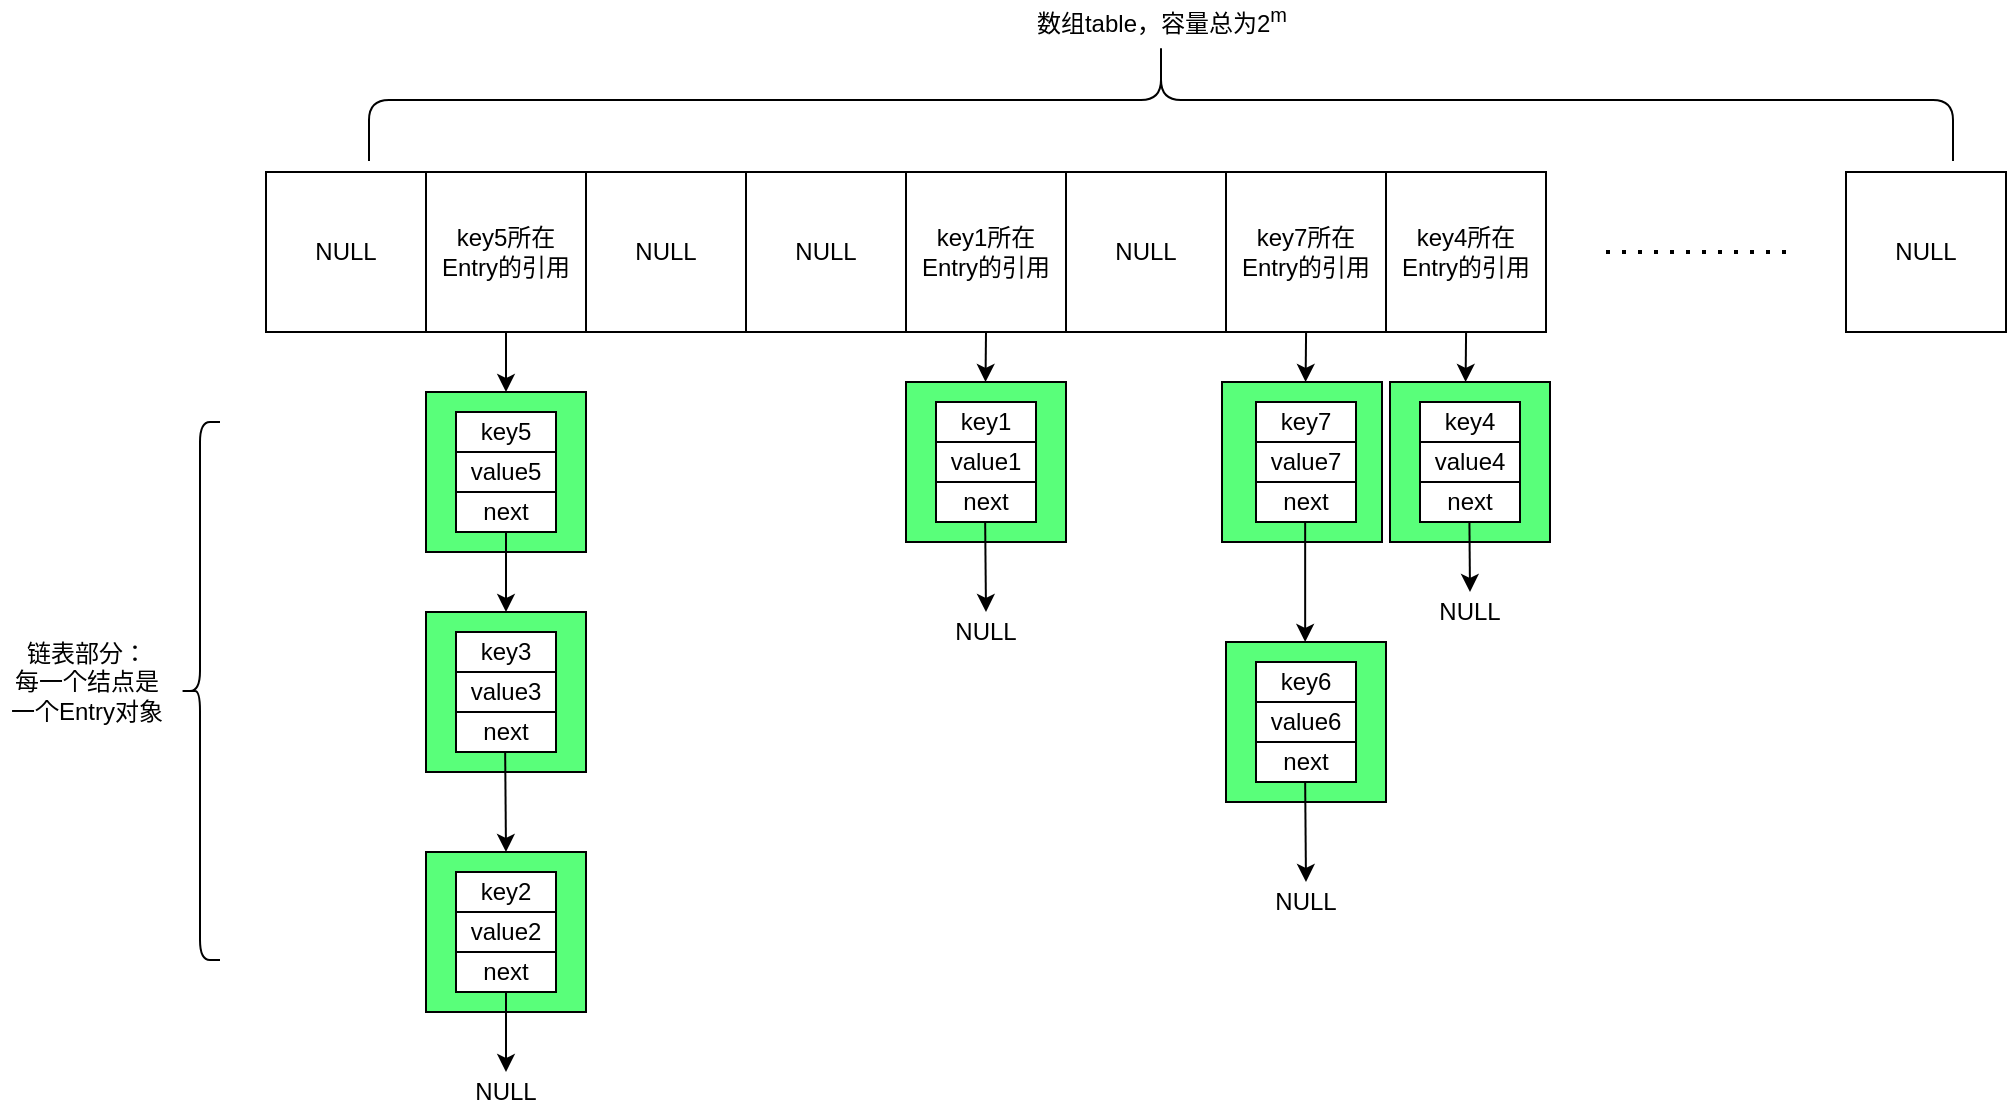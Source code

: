 <mxfile version="13.7.9" type="device"><diagram id="QOWhuGPhOIGB5gB9VtuL" name="jdk1.7"><mxGraphModel dx="1292" dy="779" grid="0" gridSize="10" guides="1" tooltips="1" connect="1" arrows="1" fold="1" page="0" pageScale="1" pageWidth="827" pageHeight="1169" math="0" shadow="0"><root><mxCell id="0"/><mxCell id="1" parent="0"/><mxCell id="nfsXfOlg-AURWKfcCwbI-2" value="key5所在&lt;br&gt;Entry的引用" style="whiteSpace=wrap;html=1;aspect=fixed;" vertex="1" parent="1"><mxGeometry x="360" y="210" width="80" height="80" as="geometry"/></mxCell><mxCell id="nfsXfOlg-AURWKfcCwbI-19" value="" style="whiteSpace=wrap;html=1;aspect=fixed;fillColor=#59FF7A;" vertex="1" parent="1"><mxGeometry x="360" y="320" width="80" height="80" as="geometry"/></mxCell><mxCell id="nfsXfOlg-AURWKfcCwbI-1" value="NULL" style="whiteSpace=wrap;html=1;aspect=fixed;" vertex="1" parent="1"><mxGeometry x="280" y="210" width="80" height="80" as="geometry"/></mxCell><mxCell id="nfsXfOlg-AURWKfcCwbI-3" value="NULL" style="whiteSpace=wrap;html=1;aspect=fixed;" vertex="1" parent="1"><mxGeometry x="440" y="210" width="80" height="80" as="geometry"/></mxCell><mxCell id="nfsXfOlg-AURWKfcCwbI-4" value="NULL" style="whiteSpace=wrap;html=1;aspect=fixed;" vertex="1" parent="1"><mxGeometry x="520" y="210" width="80" height="80" as="geometry"/></mxCell><mxCell id="nfsXfOlg-AURWKfcCwbI-5" value="&lt;span&gt;key1所在&lt;/span&gt;&lt;br&gt;&lt;span&gt;Entry的引用&lt;/span&gt;" style="whiteSpace=wrap;html=1;aspect=fixed;" vertex="1" parent="1"><mxGeometry x="600" y="210" width="80" height="80" as="geometry"/></mxCell><mxCell id="nfsXfOlg-AURWKfcCwbI-6" value="NULL" style="whiteSpace=wrap;html=1;aspect=fixed;" vertex="1" parent="1"><mxGeometry x="680" y="210" width="80" height="80" as="geometry"/></mxCell><mxCell id="nfsXfOlg-AURWKfcCwbI-7" value="&lt;span&gt;key7所在&lt;/span&gt;&lt;br&gt;&lt;span&gt;Entry的引用&lt;/span&gt;" style="whiteSpace=wrap;html=1;aspect=fixed;" vertex="1" parent="1"><mxGeometry x="760" y="210" width="80" height="80" as="geometry"/></mxCell><mxCell id="nfsXfOlg-AURWKfcCwbI-8" value="&lt;span&gt;key4所在&lt;/span&gt;&lt;br&gt;&lt;span&gt;Entry的引用&lt;/span&gt;" style="whiteSpace=wrap;html=1;aspect=fixed;" vertex="1" parent="1"><mxGeometry x="840" y="210" width="80" height="80" as="geometry"/></mxCell><mxCell id="nfsXfOlg-AURWKfcCwbI-9" value="" style="endArrow=none;dashed=1;html=1;dashPattern=1 3;strokeWidth=2;" edge="1" parent="1"><mxGeometry width="50" height="50" relative="1" as="geometry"><mxPoint x="950" y="250" as="sourcePoint"/><mxPoint x="1040" y="250" as="targetPoint"/></mxGeometry></mxCell><mxCell id="nfsXfOlg-AURWKfcCwbI-10" value="NULL" style="whiteSpace=wrap;html=1;aspect=fixed;" vertex="1" parent="1"><mxGeometry x="1070" y="210" width="80" height="80" as="geometry"/></mxCell><mxCell id="nfsXfOlg-AURWKfcCwbI-15" value="数组table，容量总为2&lt;sup&gt;m&lt;/sup&gt;" style="text;html=1;strokeColor=none;fillColor=none;align=center;verticalAlign=middle;whiteSpace=wrap;rounded=0;" vertex="1" parent="1"><mxGeometry x="642.5" y="124" width="170" height="20" as="geometry"/></mxCell><mxCell id="nfsXfOlg-AURWKfcCwbI-20" value="" style="whiteSpace=wrap;html=1;aspect=fixed;fillColor=#59FF7A;" vertex="1" parent="1"><mxGeometry x="360" y="430" width="80" height="80" as="geometry"/></mxCell><mxCell id="nfsXfOlg-AURWKfcCwbI-21" value="key3" style="rounded=0;whiteSpace=wrap;html=1;" vertex="1" parent="1"><mxGeometry x="375" y="440" width="50" height="20" as="geometry"/></mxCell><mxCell id="nfsXfOlg-AURWKfcCwbI-22" value="value3" style="rounded=0;whiteSpace=wrap;html=1;" vertex="1" parent="1"><mxGeometry x="375" y="460" width="50" height="20" as="geometry"/></mxCell><mxCell id="nfsXfOlg-AURWKfcCwbI-23" value="next" style="rounded=0;whiteSpace=wrap;html=1;" vertex="1" parent="1"><mxGeometry x="375" y="480" width="50" height="20" as="geometry"/></mxCell><mxCell id="nfsXfOlg-AURWKfcCwbI-24" value="" style="whiteSpace=wrap;html=1;aspect=fixed;fillColor=#59FF7A;" vertex="1" parent="1"><mxGeometry x="600" y="315" width="80" height="80" as="geometry"/></mxCell><mxCell id="nfsXfOlg-AURWKfcCwbI-25" value="key1" style="rounded=0;whiteSpace=wrap;html=1;" vertex="1" parent="1"><mxGeometry x="615" y="325" width="50" height="20" as="geometry"/></mxCell><mxCell id="nfsXfOlg-AURWKfcCwbI-26" value="value1" style="rounded=0;whiteSpace=wrap;html=1;" vertex="1" parent="1"><mxGeometry x="615" y="345" width="50" height="20" as="geometry"/></mxCell><mxCell id="nfsXfOlg-AURWKfcCwbI-27" value="next" style="rounded=0;whiteSpace=wrap;html=1;" vertex="1" parent="1"><mxGeometry x="615" y="365" width="50" height="20" as="geometry"/></mxCell><mxCell id="nfsXfOlg-AURWKfcCwbI-28" value="" style="whiteSpace=wrap;html=1;aspect=fixed;fillColor=#59FF7A;" vertex="1" parent="1"><mxGeometry x="360" y="550" width="80" height="80" as="geometry"/></mxCell><mxCell id="nfsXfOlg-AURWKfcCwbI-29" value="key2" style="rounded=0;whiteSpace=wrap;html=1;" vertex="1" parent="1"><mxGeometry x="375" y="560" width="50" height="20" as="geometry"/></mxCell><mxCell id="nfsXfOlg-AURWKfcCwbI-30" value="value2" style="rounded=0;whiteSpace=wrap;html=1;" vertex="1" parent="1"><mxGeometry x="375" y="580" width="50" height="20" as="geometry"/></mxCell><mxCell id="nfsXfOlg-AURWKfcCwbI-31" value="next" style="rounded=0;whiteSpace=wrap;html=1;" vertex="1" parent="1"><mxGeometry x="375" y="600" width="50" height="20" as="geometry"/></mxCell><mxCell id="nfsXfOlg-AURWKfcCwbI-32" value="" style="whiteSpace=wrap;html=1;aspect=fixed;fillColor=#59FF7A;" vertex="1" parent="1"><mxGeometry x="758" y="315" width="80" height="80" as="geometry"/></mxCell><mxCell id="nfsXfOlg-AURWKfcCwbI-33" value="key7" style="rounded=0;whiteSpace=wrap;html=1;" vertex="1" parent="1"><mxGeometry x="775" y="325" width="50" height="20" as="geometry"/></mxCell><mxCell id="nfsXfOlg-AURWKfcCwbI-34" value="value7" style="rounded=0;whiteSpace=wrap;html=1;" vertex="1" parent="1"><mxGeometry x="775" y="345" width="50" height="20" as="geometry"/></mxCell><mxCell id="nfsXfOlg-AURWKfcCwbI-35" value="next" style="rounded=0;whiteSpace=wrap;html=1;" vertex="1" parent="1"><mxGeometry x="775" y="365" width="50" height="20" as="geometry"/></mxCell><mxCell id="nfsXfOlg-AURWKfcCwbI-36" value="" style="whiteSpace=wrap;html=1;aspect=fixed;fillColor=#59FF7A;" vertex="1" parent="1"><mxGeometry x="760" y="445" width="80" height="80" as="geometry"/></mxCell><mxCell id="nfsXfOlg-AURWKfcCwbI-37" value="key6" style="rounded=0;whiteSpace=wrap;html=1;" vertex="1" parent="1"><mxGeometry x="775" y="455" width="50" height="20" as="geometry"/></mxCell><mxCell id="nfsXfOlg-AURWKfcCwbI-38" value="value6" style="rounded=0;whiteSpace=wrap;html=1;" vertex="1" parent="1"><mxGeometry x="775" y="475" width="50" height="20" as="geometry"/></mxCell><mxCell id="nfsXfOlg-AURWKfcCwbI-39" value="next" style="rounded=0;whiteSpace=wrap;html=1;" vertex="1" parent="1"><mxGeometry x="775" y="495" width="50" height="20" as="geometry"/></mxCell><mxCell id="nfsXfOlg-AURWKfcCwbI-40" value="" style="endArrow=classic;html=1;" edge="1" parent="1" source="nfsXfOlg-AURWKfcCwbI-2"><mxGeometry width="50" height="50" relative="1" as="geometry"><mxPoint x="400" y="280" as="sourcePoint"/><mxPoint x="400" y="320" as="targetPoint"/></mxGeometry></mxCell><mxCell id="nfsXfOlg-AURWKfcCwbI-41" value="" style="endArrow=classic;html=1;exitX=0.5;exitY=1;exitDx=0;exitDy=0;" edge="1" parent="1"><mxGeometry width="50" height="50" relative="1" as="geometry"><mxPoint x="399.58" y="500" as="sourcePoint"/><mxPoint x="400" y="550" as="targetPoint"/></mxGeometry></mxCell><mxCell id="nfsXfOlg-AURWKfcCwbI-42" value="" style="endArrow=classic;html=1;exitX=0.5;exitY=1;exitDx=0;exitDy=0;entryX=0.5;entryY=0;entryDx=0;entryDy=0;" edge="1" parent="1"><mxGeometry width="50" height="50" relative="1" as="geometry"><mxPoint x="799.58" y="385" as="sourcePoint"/><mxPoint x="799.58" y="445" as="targetPoint"/></mxGeometry></mxCell><mxCell id="nfsXfOlg-AURWKfcCwbI-43" value="" style="whiteSpace=wrap;html=1;aspect=fixed;fillColor=#59FF7A;" vertex="1" parent="1"><mxGeometry x="842" y="315" width="80" height="80" as="geometry"/></mxCell><mxCell id="nfsXfOlg-AURWKfcCwbI-44" value="key4" style="rounded=0;whiteSpace=wrap;html=1;" vertex="1" parent="1"><mxGeometry x="857" y="325" width="50" height="20" as="geometry"/></mxCell><mxCell id="nfsXfOlg-AURWKfcCwbI-45" value="value4" style="rounded=0;whiteSpace=wrap;html=1;" vertex="1" parent="1"><mxGeometry x="857" y="345" width="50" height="20" as="geometry"/></mxCell><mxCell id="nfsXfOlg-AURWKfcCwbI-46" value="next" style="rounded=0;whiteSpace=wrap;html=1;" vertex="1" parent="1"><mxGeometry x="857" y="365" width="50" height="20" as="geometry"/></mxCell><mxCell id="nfsXfOlg-AURWKfcCwbI-49" value="NULL" style="text;html=1;strokeColor=none;fillColor=none;align=center;verticalAlign=middle;whiteSpace=wrap;rounded=0;" vertex="1" parent="1"><mxGeometry x="380" y="660" width="40" height="20" as="geometry"/></mxCell><mxCell id="nfsXfOlg-AURWKfcCwbI-54" value="NULL" style="text;html=1;strokeColor=none;fillColor=none;align=center;verticalAlign=middle;whiteSpace=wrap;rounded=0;" vertex="1" parent="1"><mxGeometry x="780" y="565" width="40" height="20" as="geometry"/></mxCell><mxCell id="nfsXfOlg-AURWKfcCwbI-58" value="" style="endArrow=classic;html=1;" edge="1" parent="1"><mxGeometry width="50" height="50" relative="1" as="geometry"><mxPoint x="400" y="620" as="sourcePoint"/><mxPoint x="400" y="660" as="targetPoint"/></mxGeometry></mxCell><mxCell id="nfsXfOlg-AURWKfcCwbI-59" value="" style="endArrow=classic;html=1;exitX=0.5;exitY=1;exitDx=0;exitDy=0;entryX=0.5;entryY=0;entryDx=0;entryDy=0;" edge="1" parent="1" target="nfsXfOlg-AURWKfcCwbI-65"><mxGeometry width="50" height="50" relative="1" as="geometry"><mxPoint x="639.58" y="385" as="sourcePoint"/><mxPoint x="639.58" y="445" as="targetPoint"/></mxGeometry></mxCell><mxCell id="nfsXfOlg-AURWKfcCwbI-60" value="" style="endArrow=classic;html=1;exitX=0.5;exitY=1;exitDx=0;exitDy=0;" edge="1" parent="1"><mxGeometry width="50" height="50" relative="1" as="geometry"><mxPoint x="799.58" y="515" as="sourcePoint"/><mxPoint x="800" y="565" as="targetPoint"/></mxGeometry></mxCell><mxCell id="nfsXfOlg-AURWKfcCwbI-61" value="key5" style="rounded=0;whiteSpace=wrap;html=1;" vertex="1" parent="1"><mxGeometry x="375" y="330" width="50" height="20" as="geometry"/></mxCell><mxCell id="nfsXfOlg-AURWKfcCwbI-62" value="value5" style="rounded=0;whiteSpace=wrap;html=1;" vertex="1" parent="1"><mxGeometry x="375" y="350" width="50" height="20" as="geometry"/></mxCell><mxCell id="nfsXfOlg-AURWKfcCwbI-63" value="next" style="rounded=0;whiteSpace=wrap;html=1;" vertex="1" parent="1"><mxGeometry x="375" y="370" width="50" height="20" as="geometry"/></mxCell><mxCell id="nfsXfOlg-AURWKfcCwbI-64" value="" style="endArrow=classic;html=1;entryX=0.5;entryY=0;entryDx=0;entryDy=0;" edge="1" parent="1" target="nfsXfOlg-AURWKfcCwbI-20"><mxGeometry width="50" height="50" relative="1" as="geometry"><mxPoint x="400" y="390" as="sourcePoint"/><mxPoint x="399.66" y="415" as="targetPoint"/></mxGeometry></mxCell><mxCell id="nfsXfOlg-AURWKfcCwbI-65" value="NULL" style="text;html=1;strokeColor=none;fillColor=none;align=center;verticalAlign=middle;whiteSpace=wrap;rounded=0;" vertex="1" parent="1"><mxGeometry x="620" y="430" width="40" height="20" as="geometry"/></mxCell><mxCell id="nfsXfOlg-AURWKfcCwbI-66" value="" style="endArrow=classic;html=1;" edge="1" parent="1"><mxGeometry width="50" height="50" relative="1" as="geometry"><mxPoint x="640" y="290" as="sourcePoint"/><mxPoint x="639.76" y="315" as="targetPoint"/></mxGeometry></mxCell><mxCell id="nfsXfOlg-AURWKfcCwbI-67" value="" style="endArrow=classic;html=1;" edge="1" parent="1"><mxGeometry width="50" height="50" relative="1" as="geometry"><mxPoint x="800.04" y="290" as="sourcePoint"/><mxPoint x="799.8" y="315" as="targetPoint"/></mxGeometry></mxCell><mxCell id="nfsXfOlg-AURWKfcCwbI-68" value="" style="endArrow=classic;html=1;" edge="1" parent="1"><mxGeometry width="50" height="50" relative="1" as="geometry"><mxPoint x="880.04" y="290" as="sourcePoint"/><mxPoint x="879.8" y="315" as="targetPoint"/></mxGeometry></mxCell><mxCell id="nfsXfOlg-AURWKfcCwbI-69" value="NULL" style="text;html=1;strokeColor=none;fillColor=none;align=center;verticalAlign=middle;whiteSpace=wrap;rounded=0;" vertex="1" parent="1"><mxGeometry x="862" y="420" width="40" height="20" as="geometry"/></mxCell><mxCell id="nfsXfOlg-AURWKfcCwbI-70" value="" style="endArrow=classic;html=1;exitX=0.5;exitY=1;exitDx=0;exitDy=0;" edge="1" parent="1"><mxGeometry width="50" height="50" relative="1" as="geometry"><mxPoint x="881.71" y="385" as="sourcePoint"/><mxPoint x="882" y="420" as="targetPoint"/></mxGeometry></mxCell><mxCell id="nfsXfOlg-AURWKfcCwbI-71" value="" style="shape=curlyBracket;whiteSpace=wrap;html=1;rounded=1;fillColor=#59FF7A;" vertex="1" parent="1"><mxGeometry x="237" y="335" width="20" height="269" as="geometry"/></mxCell><mxCell id="nfsXfOlg-AURWKfcCwbI-72" value="链表部分：&lt;br&gt;每一个结点是&lt;br&gt;一个Entry对象" style="text;html=1;align=center;verticalAlign=middle;resizable=0;points=[];autosize=1;" vertex="1" parent="1"><mxGeometry x="147" y="442.5" width="86" height="45" as="geometry"/></mxCell><mxCell id="nfsXfOlg-AURWKfcCwbI-73" value="" style="shape=curlyBracket;whiteSpace=wrap;html=1;rounded=1;fillColor=#59FF7A;rotation=90;" vertex="1" parent="1"><mxGeometry x="697" y="-222" width="61" height="792" as="geometry"/></mxCell></root></mxGraphModel></diagram></mxfile>